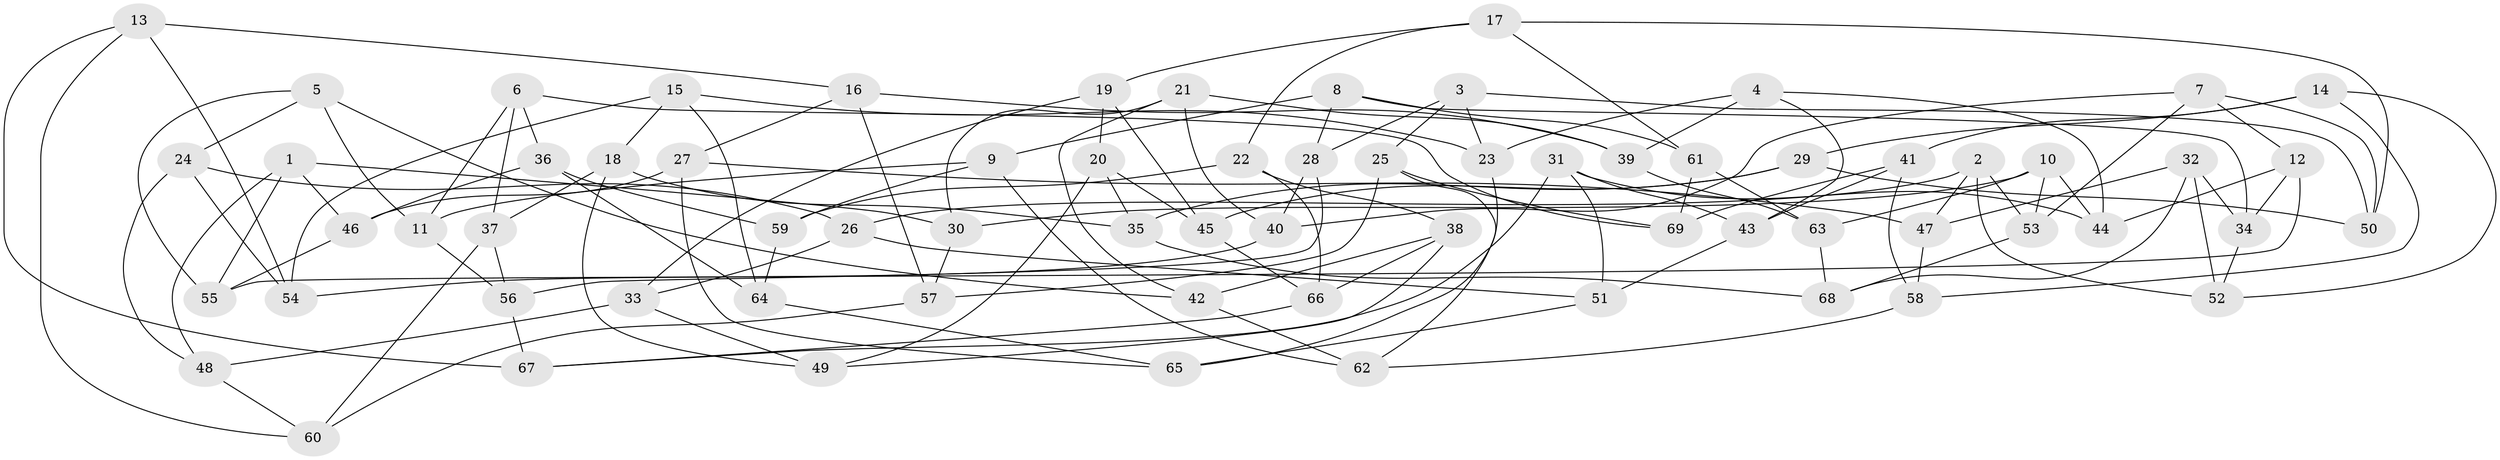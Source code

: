 // Generated by graph-tools (version 1.1) at 2025/02/03/09/25 03:02:54]
// undirected, 69 vertices, 138 edges
graph export_dot {
graph [start="1"]
  node [color=gray90,style=filled];
  1;
  2;
  3;
  4;
  5;
  6;
  7;
  8;
  9;
  10;
  11;
  12;
  13;
  14;
  15;
  16;
  17;
  18;
  19;
  20;
  21;
  22;
  23;
  24;
  25;
  26;
  27;
  28;
  29;
  30;
  31;
  32;
  33;
  34;
  35;
  36;
  37;
  38;
  39;
  40;
  41;
  42;
  43;
  44;
  45;
  46;
  47;
  48;
  49;
  50;
  51;
  52;
  53;
  54;
  55;
  56;
  57;
  58;
  59;
  60;
  61;
  62;
  63;
  64;
  65;
  66;
  67;
  68;
  69;
  1 -- 55;
  1 -- 48;
  1 -- 46;
  1 -- 30;
  2 -- 26;
  2 -- 52;
  2 -- 47;
  2 -- 53;
  3 -- 23;
  3 -- 28;
  3 -- 50;
  3 -- 25;
  4 -- 44;
  4 -- 23;
  4 -- 39;
  4 -- 43;
  5 -- 11;
  5 -- 24;
  5 -- 55;
  5 -- 42;
  6 -- 69;
  6 -- 11;
  6 -- 36;
  6 -- 37;
  7 -- 12;
  7 -- 50;
  7 -- 40;
  7 -- 53;
  8 -- 61;
  8 -- 34;
  8 -- 28;
  8 -- 9;
  9 -- 11;
  9 -- 59;
  9 -- 62;
  10 -- 63;
  10 -- 30;
  10 -- 53;
  10 -- 44;
  11 -- 56;
  12 -- 55;
  12 -- 34;
  12 -- 44;
  13 -- 16;
  13 -- 54;
  13 -- 67;
  13 -- 60;
  14 -- 52;
  14 -- 29;
  14 -- 58;
  14 -- 41;
  15 -- 64;
  15 -- 18;
  15 -- 54;
  15 -- 23;
  16 -- 39;
  16 -- 27;
  16 -- 57;
  17 -- 22;
  17 -- 50;
  17 -- 19;
  17 -- 61;
  18 -- 49;
  18 -- 35;
  18 -- 37;
  19 -- 45;
  19 -- 20;
  19 -- 33;
  20 -- 49;
  20 -- 45;
  20 -- 35;
  21 -- 42;
  21 -- 30;
  21 -- 40;
  21 -- 39;
  22 -- 66;
  22 -- 59;
  22 -- 38;
  23 -- 65;
  24 -- 48;
  24 -- 54;
  24 -- 26;
  25 -- 62;
  25 -- 69;
  25 -- 57;
  26 -- 51;
  26 -- 33;
  27 -- 46;
  27 -- 65;
  27 -- 47;
  28 -- 40;
  28 -- 56;
  29 -- 45;
  29 -- 50;
  29 -- 35;
  30 -- 57;
  31 -- 67;
  31 -- 51;
  31 -- 43;
  31 -- 44;
  32 -- 52;
  32 -- 34;
  32 -- 47;
  32 -- 68;
  33 -- 48;
  33 -- 49;
  34 -- 52;
  35 -- 68;
  36 -- 64;
  36 -- 46;
  36 -- 59;
  37 -- 60;
  37 -- 56;
  38 -- 66;
  38 -- 42;
  38 -- 49;
  39 -- 63;
  40 -- 54;
  41 -- 43;
  41 -- 69;
  41 -- 58;
  42 -- 62;
  43 -- 51;
  45 -- 66;
  46 -- 55;
  47 -- 58;
  48 -- 60;
  51 -- 65;
  53 -- 68;
  56 -- 67;
  57 -- 60;
  58 -- 62;
  59 -- 64;
  61 -- 69;
  61 -- 63;
  63 -- 68;
  64 -- 65;
  66 -- 67;
}
